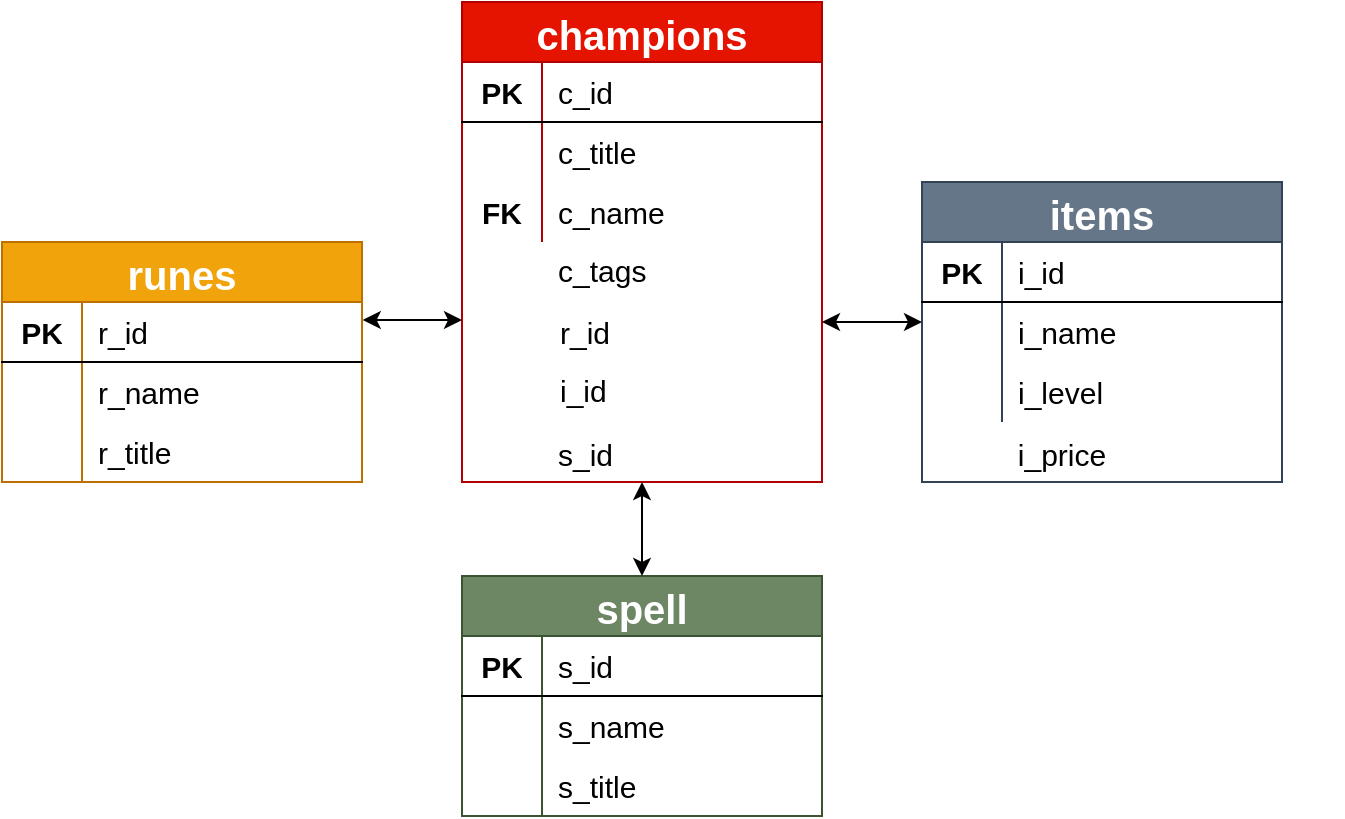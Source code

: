 <mxfile version="14.8.0" type="device"><diagram id="BV-qdgB56NdGUd_hccnk" name="Page-1"><mxGraphModel dx="865" dy="456" grid="1" gridSize="10" guides="1" tooltips="1" connect="1" arrows="1" fold="1" page="1" pageScale="1" pageWidth="827" pageHeight="1169" math="0" shadow="0"><root><mxCell id="0"/><mxCell id="1" parent="0"/><mxCell id="BBhuEYF80fvF6LGO-0UK-21" value="items" style="shape=table;startSize=30;container=1;collapsible=0;childLayout=tableLayout;fixedRows=1;rowLines=0;fontStyle=1;align=center;fontSize=20;fillColor=#647687;strokeColor=#314354;fontColor=#ffffff;" parent="1" vertex="1"><mxGeometry x="520" y="170" width="180" height="150" as="geometry"/></mxCell><mxCell id="BBhuEYF80fvF6LGO-0UK-22" value="" style="shape=partialRectangle;html=1;whiteSpace=wrap;collapsible=0;dropTarget=0;pointerEvents=0;fillColor=none;top=0;left=0;bottom=1;right=0;points=[[0,0.5],[1,0.5]];portConstraint=eastwest;" parent="BBhuEYF80fvF6LGO-0UK-21" vertex="1"><mxGeometry y="30" width="180" height="30" as="geometry"/></mxCell><mxCell id="BBhuEYF80fvF6LGO-0UK-23" value="&lt;b&gt;&lt;font style=&quot;font-size: 15px&quot;&gt;PK&lt;/font&gt;&lt;/b&gt;" style="shape=partialRectangle;html=1;whiteSpace=wrap;connectable=0;fillColor=none;top=0;left=0;bottom=0;right=0;overflow=hidden;" parent="BBhuEYF80fvF6LGO-0UK-22" vertex="1"><mxGeometry width="40" height="30" as="geometry"/></mxCell><mxCell id="BBhuEYF80fvF6LGO-0UK-24" value="&lt;font style=&quot;font-size: 15px&quot;&gt;i_id&lt;/font&gt;" style="shape=partialRectangle;html=1;whiteSpace=wrap;connectable=0;fillColor=none;top=0;left=0;bottom=0;right=0;align=left;spacingLeft=6;overflow=hidden;" parent="BBhuEYF80fvF6LGO-0UK-22" vertex="1"><mxGeometry x="40" width="140" height="30" as="geometry"/></mxCell><mxCell id="BBhuEYF80fvF6LGO-0UK-25" value="" style="shape=partialRectangle;html=1;whiteSpace=wrap;collapsible=0;dropTarget=0;pointerEvents=0;fillColor=none;top=0;left=0;bottom=0;right=0;points=[[0,0.5],[1,0.5]];portConstraint=eastwest;" parent="BBhuEYF80fvF6LGO-0UK-21" vertex="1"><mxGeometry y="60" width="180" height="30" as="geometry"/></mxCell><mxCell id="BBhuEYF80fvF6LGO-0UK-26" value="" style="shape=partialRectangle;html=1;whiteSpace=wrap;connectable=0;fillColor=none;top=0;left=0;bottom=0;right=0;overflow=hidden;" parent="BBhuEYF80fvF6LGO-0UK-25" vertex="1"><mxGeometry width="40" height="30" as="geometry"/></mxCell><mxCell id="BBhuEYF80fvF6LGO-0UK-27" value="&lt;span style=&quot;font-size: 15px&quot;&gt;i_name&lt;/span&gt;" style="shape=partialRectangle;html=1;whiteSpace=wrap;connectable=0;fillColor=none;top=0;left=0;bottom=0;right=0;align=left;spacingLeft=6;overflow=hidden;" parent="BBhuEYF80fvF6LGO-0UK-25" vertex="1"><mxGeometry x="40" width="140" height="30" as="geometry"/></mxCell><mxCell id="BBhuEYF80fvF6LGO-0UK-28" value="" style="shape=partialRectangle;html=1;whiteSpace=wrap;collapsible=0;dropTarget=0;pointerEvents=0;fillColor=none;top=0;left=0;bottom=0;right=0;points=[[0,0.5],[1,0.5]];portConstraint=eastwest;" parent="BBhuEYF80fvF6LGO-0UK-21" vertex="1"><mxGeometry y="90" width="180" height="30" as="geometry"/></mxCell><mxCell id="BBhuEYF80fvF6LGO-0UK-29" value="" style="shape=partialRectangle;html=1;whiteSpace=wrap;connectable=0;fillColor=none;top=0;left=0;bottom=0;right=0;overflow=hidden;" parent="BBhuEYF80fvF6LGO-0UK-28" vertex="1"><mxGeometry width="40" height="30" as="geometry"/></mxCell><mxCell id="BBhuEYF80fvF6LGO-0UK-30" value="&lt;span style=&quot;font-size: 15px&quot;&gt;i_level&lt;/span&gt;" style="shape=partialRectangle;html=1;whiteSpace=wrap;connectable=0;fillColor=none;top=0;left=0;bottom=0;right=0;align=left;spacingLeft=6;overflow=hidden;" parent="BBhuEYF80fvF6LGO-0UK-28" vertex="1"><mxGeometry x="40" width="140" height="30" as="geometry"/></mxCell><mxCell id="BBhuEYF80fvF6LGO-0UK-31" value="" style="shape=partialRectangle;html=1;whiteSpace=wrap;collapsible=0;dropTarget=0;pointerEvents=0;fillColor=none;top=0;left=0;bottom=0;right=0;points=[[0,0.5],[1,0.5]];portConstraint=eastwest;" parent="1" vertex="1"><mxGeometry x="550" y="240" width="180" height="30" as="geometry"/></mxCell><mxCell id="BBhuEYF80fvF6LGO-0UK-32" value="" style="shape=partialRectangle;html=1;whiteSpace=wrap;collapsible=0;dropTarget=0;pointerEvents=0;fillColor=none;top=0;left=0;bottom=0;right=0;points=[[0,0.5],[1,0.5]];portConstraint=eastwest;" parent="1" vertex="1"><mxGeometry x="550" y="250" width="180" height="30" as="geometry"/></mxCell><mxCell id="BBhuEYF80fvF6LGO-0UK-33" value="" style="shape=partialRectangle;html=1;whiteSpace=wrap;connectable=0;fillColor=none;top=0;left=0;bottom=0;right=0;overflow=hidden;" parent="BBhuEYF80fvF6LGO-0UK-32" vertex="1"><mxGeometry width="40" height="30" as="geometry"/></mxCell><mxCell id="BBhuEYF80fvF6LGO-0UK-14" value="" style="group" parent="1" vertex="1" connectable="0"><mxGeometry x="290" y="80" width="180" height="247.996" as="geometry"/></mxCell><mxCell id="BBhuEYF80fvF6LGO-0UK-1" value="champions" style="shape=table;startSize=30;container=1;collapsible=0;childLayout=tableLayout;fixedRows=1;rowLines=0;fontStyle=1;align=center;fontSize=20;fillColor=#e51400;strokeColor=#B20000;fontColor=#ffffff;" parent="BBhuEYF80fvF6LGO-0UK-14" vertex="1"><mxGeometry width="180" height="240.0" as="geometry"/></mxCell><mxCell id="BBhuEYF80fvF6LGO-0UK-2" value="" style="shape=partialRectangle;html=1;whiteSpace=wrap;collapsible=0;dropTarget=0;pointerEvents=0;fillColor=none;top=0;left=0;bottom=1;right=0;points=[[0,0.5],[1,0.5]];portConstraint=eastwest;" parent="BBhuEYF80fvF6LGO-0UK-1" vertex="1"><mxGeometry y="30" width="180" height="30" as="geometry"/></mxCell><mxCell id="BBhuEYF80fvF6LGO-0UK-3" value="&lt;b&gt;&lt;font style=&quot;font-size: 15px&quot;&gt;PK&lt;/font&gt;&lt;/b&gt;" style="shape=partialRectangle;html=1;whiteSpace=wrap;connectable=0;fillColor=none;top=0;left=0;bottom=0;right=0;overflow=hidden;" parent="BBhuEYF80fvF6LGO-0UK-2" vertex="1"><mxGeometry width="40" height="30" as="geometry"/></mxCell><mxCell id="BBhuEYF80fvF6LGO-0UK-4" value="&lt;font style=&quot;font-size: 15px&quot;&gt;c_id&lt;/font&gt;" style="shape=partialRectangle;html=1;whiteSpace=wrap;connectable=0;fillColor=none;top=0;left=0;bottom=0;right=0;align=left;spacingLeft=6;overflow=hidden;" parent="BBhuEYF80fvF6LGO-0UK-2" vertex="1"><mxGeometry x="40" width="140" height="30" as="geometry"/></mxCell><mxCell id="BBhuEYF80fvF6LGO-0UK-8" value="" style="shape=partialRectangle;html=1;whiteSpace=wrap;collapsible=0;dropTarget=0;pointerEvents=0;fillColor=none;top=0;left=0;bottom=0;right=0;points=[[0,0.5],[1,0.5]];portConstraint=eastwest;" parent="BBhuEYF80fvF6LGO-0UK-1" vertex="1"><mxGeometry y="60" width="180" height="30" as="geometry"/></mxCell><mxCell id="BBhuEYF80fvF6LGO-0UK-9" value="" style="shape=partialRectangle;html=1;whiteSpace=wrap;connectable=0;fillColor=none;top=0;left=0;bottom=0;right=0;overflow=hidden;" parent="BBhuEYF80fvF6LGO-0UK-8" vertex="1"><mxGeometry width="40" height="30" as="geometry"/></mxCell><mxCell id="BBhuEYF80fvF6LGO-0UK-10" value="&lt;span style=&quot;font-size: 15px&quot;&gt;c_title&lt;/span&gt;" style="shape=partialRectangle;html=1;whiteSpace=wrap;connectable=0;fillColor=none;top=0;left=0;bottom=0;right=0;align=left;spacingLeft=6;overflow=hidden;" parent="BBhuEYF80fvF6LGO-0UK-8" vertex="1"><mxGeometry x="40" width="140" height="30" as="geometry"/></mxCell><mxCell id="BBhuEYF80fvF6LGO-0UK-5" value="" style="shape=partialRectangle;html=1;whiteSpace=wrap;collapsible=0;dropTarget=0;pointerEvents=0;fillColor=none;top=0;left=0;bottom=0;right=0;points=[[0,0.5],[1,0.5]];portConstraint=eastwest;" parent="BBhuEYF80fvF6LGO-0UK-1" vertex="1"><mxGeometry y="90" width="180" height="30" as="geometry"/></mxCell><mxCell id="BBhuEYF80fvF6LGO-0UK-6" value="&lt;font style=&quot;font-size: 15px&quot;&gt;&lt;b&gt;FK&lt;/b&gt;&lt;/font&gt;" style="shape=partialRectangle;html=1;whiteSpace=wrap;connectable=0;fillColor=none;top=0;left=0;bottom=0;right=0;overflow=hidden;" parent="BBhuEYF80fvF6LGO-0UK-5" vertex="1"><mxGeometry width="40" height="30" as="geometry"/></mxCell><mxCell id="BBhuEYF80fvF6LGO-0UK-7" value="&lt;span style=&quot;font-size: 15px&quot;&gt;c_name&lt;/span&gt;" style="shape=partialRectangle;html=1;whiteSpace=wrap;connectable=0;fillColor=none;top=0;left=0;bottom=0;right=0;align=left;spacingLeft=6;overflow=hidden;" parent="BBhuEYF80fvF6LGO-0UK-5" vertex="1"><mxGeometry x="40" width="140" height="30" as="geometry"/></mxCell><mxCell id="BBhuEYF80fvF6LGO-0UK-11" value="" style="shape=partialRectangle;html=1;whiteSpace=wrap;collapsible=0;dropTarget=0;pointerEvents=0;fillColor=none;top=0;left=0;bottom=0;right=0;points=[[0,0.5],[1,0.5]];portConstraint=eastwest;" parent="BBhuEYF80fvF6LGO-0UK-14" vertex="1"><mxGeometry y="192.0" width="180" height="48.0" as="geometry"/></mxCell><mxCell id="BBhuEYF80fvF6LGO-0UK-15" value="" style="shape=partialRectangle;html=1;whiteSpace=wrap;collapsible=0;dropTarget=0;pointerEvents=0;fillColor=none;top=0;left=0;bottom=0;right=0;points=[[0,0.5],[1,0.5]];portConstraint=eastwest;" parent="BBhuEYF80fvF6LGO-0UK-14" vertex="1"><mxGeometry y="125.221" width="180" height="48.0" as="geometry"/></mxCell><mxCell id="BBhuEYF80fvF6LGO-0UK-16" value="" style="shape=partialRectangle;html=1;whiteSpace=wrap;connectable=0;fillColor=none;top=0;left=0;bottom=0;right=0;overflow=hidden;" parent="BBhuEYF80fvF6LGO-0UK-15" vertex="1"><mxGeometry width="40" height="48.0" as="geometry"/></mxCell><mxCell id="BBhuEYF80fvF6LGO-0UK-17" value="&lt;span style=&quot;font-size: 15px&quot;&gt;c_tags&lt;/span&gt;" style="shape=partialRectangle;html=1;whiteSpace=wrap;connectable=0;fillColor=none;top=0;left=0;bottom=0;right=0;align=left;spacingLeft=6;overflow=hidden;" parent="BBhuEYF80fvF6LGO-0UK-14" vertex="1"><mxGeometry x="40" y="109.758" width="140" height="48.0" as="geometry"/></mxCell><mxCell id="BBhuEYF80fvF6LGO-0UK-75" value="&lt;span style=&quot;font-size: 15px&quot;&gt;r_id&lt;/span&gt;" style="shape=partialRectangle;html=1;whiteSpace=wrap;connectable=0;fillColor=none;top=0;left=0;bottom=0;right=0;align=left;spacingLeft=6;overflow=hidden;" parent="BBhuEYF80fvF6LGO-0UK-14" vertex="1"><mxGeometry x="41" y="140.762" width="140" height="48.0" as="geometry"/></mxCell><mxCell id="BBhuEYF80fvF6LGO-0UK-76" value="&lt;span style=&quot;font-size: 15px&quot;&gt;i_id&lt;/span&gt;" style="shape=partialRectangle;html=1;whiteSpace=wrap;connectable=0;fillColor=none;top=0;left=0;bottom=0;right=0;align=left;spacingLeft=6;overflow=hidden;" parent="BBhuEYF80fvF6LGO-0UK-14" vertex="1"><mxGeometry x="41" y="170.466" width="140" height="48.0" as="geometry"/></mxCell><mxCell id="BBhuEYF80fvF6LGO-0UK-52" value="" style="group" parent="1" vertex="1" connectable="0"><mxGeometry x="60" y="190" width="180" height="150" as="geometry"/></mxCell><mxCell id="BBhuEYF80fvF6LGO-0UK-53" value="runes" style="shape=table;startSize=30;container=1;collapsible=0;childLayout=tableLayout;fixedRows=1;rowLines=0;fontStyle=1;align=center;fontSize=20;fillColor=#f0a30a;strokeColor=#BD7000;fontColor=#FFFFFF;" parent="BBhuEYF80fvF6LGO-0UK-52" vertex="1"><mxGeometry y="10" width="180" height="120" as="geometry"/></mxCell><mxCell id="BBhuEYF80fvF6LGO-0UK-54" value="" style="shape=partialRectangle;html=1;whiteSpace=wrap;collapsible=0;dropTarget=0;pointerEvents=0;fillColor=none;top=0;left=0;bottom=1;right=0;points=[[0,0.5],[1,0.5]];portConstraint=eastwest;" parent="BBhuEYF80fvF6LGO-0UK-53" vertex="1"><mxGeometry y="30" width="180" height="30" as="geometry"/></mxCell><mxCell id="BBhuEYF80fvF6LGO-0UK-55" value="&lt;b&gt;&lt;font style=&quot;font-size: 15px&quot;&gt;PK&lt;/font&gt;&lt;/b&gt;" style="shape=partialRectangle;html=1;whiteSpace=wrap;connectable=0;fillColor=none;top=0;left=0;bottom=0;right=0;overflow=hidden;" parent="BBhuEYF80fvF6LGO-0UK-54" vertex="1"><mxGeometry width="40" height="30" as="geometry"/></mxCell><mxCell id="BBhuEYF80fvF6LGO-0UK-56" value="&lt;font style=&quot;font-size: 15px&quot;&gt;r_id&lt;/font&gt;" style="shape=partialRectangle;html=1;whiteSpace=wrap;connectable=0;fillColor=none;top=0;left=0;bottom=0;right=0;align=left;spacingLeft=6;overflow=hidden;" parent="BBhuEYF80fvF6LGO-0UK-54" vertex="1"><mxGeometry x="40" width="140" height="30" as="geometry"/></mxCell><mxCell id="BBhuEYF80fvF6LGO-0UK-57" value="" style="shape=partialRectangle;html=1;whiteSpace=wrap;collapsible=0;dropTarget=0;pointerEvents=0;fillColor=none;top=0;left=0;bottom=0;right=0;points=[[0,0.5],[1,0.5]];portConstraint=eastwest;" parent="BBhuEYF80fvF6LGO-0UK-53" vertex="1"><mxGeometry y="60" width="180" height="30" as="geometry"/></mxCell><mxCell id="BBhuEYF80fvF6LGO-0UK-58" value="" style="shape=partialRectangle;html=1;whiteSpace=wrap;connectable=0;fillColor=none;top=0;left=0;bottom=0;right=0;overflow=hidden;" parent="BBhuEYF80fvF6LGO-0UK-57" vertex="1"><mxGeometry width="40" height="30" as="geometry"/></mxCell><mxCell id="BBhuEYF80fvF6LGO-0UK-59" value="" style="shape=partialRectangle;html=1;whiteSpace=wrap;connectable=0;fillColor=none;top=0;left=0;bottom=0;right=0;align=left;spacingLeft=6;overflow=hidden;" parent="BBhuEYF80fvF6LGO-0UK-57" vertex="1"><mxGeometry x="40" width="140" height="30" as="geometry"/></mxCell><mxCell id="BBhuEYF80fvF6LGO-0UK-60" value="" style="shape=partialRectangle;html=1;whiteSpace=wrap;collapsible=0;dropTarget=0;pointerEvents=0;fillColor=none;top=0;left=0;bottom=0;right=0;points=[[0,0.5],[1,0.5]];portConstraint=eastwest;" parent="BBhuEYF80fvF6LGO-0UK-53" vertex="1"><mxGeometry y="90" width="180" height="30" as="geometry"/></mxCell><mxCell id="BBhuEYF80fvF6LGO-0UK-61" value="" style="shape=partialRectangle;html=1;whiteSpace=wrap;connectable=0;fillColor=none;top=0;left=0;bottom=0;right=0;overflow=hidden;" parent="BBhuEYF80fvF6LGO-0UK-60" vertex="1"><mxGeometry width="40" height="30" as="geometry"/></mxCell><mxCell id="BBhuEYF80fvF6LGO-0UK-62" value="" style="shape=partialRectangle;html=1;whiteSpace=wrap;connectable=0;fillColor=none;top=0;left=0;bottom=0;right=0;align=left;spacingLeft=6;overflow=hidden;" parent="BBhuEYF80fvF6LGO-0UK-60" vertex="1"><mxGeometry x="40" width="140" height="30" as="geometry"/></mxCell><mxCell id="BBhuEYF80fvF6LGO-0UK-63" value="" style="shape=partialRectangle;html=1;whiteSpace=wrap;collapsible=0;dropTarget=0;pointerEvents=0;fillColor=none;top=0;left=0;bottom=0;right=0;points=[[0,0.5],[1,0.5]];portConstraint=eastwest;" parent="BBhuEYF80fvF6LGO-0UK-52" vertex="1"><mxGeometry y="130" width="180" as="geometry"/></mxCell><mxCell id="BBhuEYF80fvF6LGO-0UK-64" value="" style="shape=partialRectangle;html=1;whiteSpace=wrap;collapsible=0;dropTarget=0;pointerEvents=0;fillColor=none;top=0;left=0;bottom=0;right=0;points=[[0,0.5],[1,0.5]];portConstraint=eastwest;" parent="BBhuEYF80fvF6LGO-0UK-52" vertex="1"><mxGeometry y="70" width="180" height="30" as="geometry"/></mxCell><mxCell id="BBhuEYF80fvF6LGO-0UK-65" value="" style="shape=partialRectangle;html=1;whiteSpace=wrap;connectable=0;fillColor=none;top=0;left=0;bottom=0;right=0;overflow=hidden;" parent="BBhuEYF80fvF6LGO-0UK-64" vertex="1"><mxGeometry width="40" height="30" as="geometry"/></mxCell><mxCell id="BBhuEYF80fvF6LGO-0UK-66" value="&lt;span style=&quot;font-size: 15px&quot;&gt;r_name&lt;/span&gt;" style="shape=partialRectangle;html=1;whiteSpace=wrap;connectable=0;fillColor=none;top=0;left=0;bottom=0;right=0;align=left;spacingLeft=6;overflow=hidden;" parent="BBhuEYF80fvF6LGO-0UK-64" vertex="1"><mxGeometry x="40" width="140" height="30" as="geometry"/></mxCell><mxCell id="BBhuEYF80fvF6LGO-0UK-80" value="" style="shape=partialRectangle;html=1;whiteSpace=wrap;collapsible=0;dropTarget=0;pointerEvents=0;fillColor=none;top=0;left=0;bottom=0;right=0;points=[[0,0.5],[1,0.5]];portConstraint=eastwest;" parent="BBhuEYF80fvF6LGO-0UK-52" vertex="1"><mxGeometry y="100" width="180" height="30" as="geometry"/></mxCell><mxCell id="BBhuEYF80fvF6LGO-0UK-81" value="" style="shape=partialRectangle;html=1;whiteSpace=wrap;connectable=0;fillColor=none;top=0;left=0;bottom=0;right=0;overflow=hidden;" parent="BBhuEYF80fvF6LGO-0UK-80" vertex="1"><mxGeometry width="40" height="30" as="geometry"/></mxCell><mxCell id="BBhuEYF80fvF6LGO-0UK-82" value="&lt;span style=&quot;font-size: 15px&quot;&gt;r_title&lt;/span&gt;" style="shape=partialRectangle;html=1;whiteSpace=wrap;connectable=0;fillColor=none;top=0;left=0;bottom=0;right=0;align=left;spacingLeft=6;overflow=hidden;" parent="BBhuEYF80fvF6LGO-0UK-80" vertex="1"><mxGeometry x="40" width="140" height="30" as="geometry"/></mxCell><mxCell id="BBhuEYF80fvF6LGO-0UK-83" value="spell" style="shape=table;startSize=30;container=1;collapsible=0;childLayout=tableLayout;fixedRows=1;rowLines=0;fontStyle=1;align=center;fontSize=20;fillColor=#6d8764;strokeColor=#3A5431;fontColor=#ffffff;" parent="1" vertex="1"><mxGeometry x="290" y="367" width="180" height="120" as="geometry"/></mxCell><mxCell id="BBhuEYF80fvF6LGO-0UK-84" value="" style="shape=partialRectangle;html=1;whiteSpace=wrap;collapsible=0;dropTarget=0;pointerEvents=0;fillColor=none;top=0;left=0;bottom=1;right=0;points=[[0,0.5],[1,0.5]];portConstraint=eastwest;" parent="BBhuEYF80fvF6LGO-0UK-83" vertex="1"><mxGeometry y="30" width="180" height="30" as="geometry"/></mxCell><mxCell id="BBhuEYF80fvF6LGO-0UK-85" value="&lt;b&gt;&lt;font style=&quot;font-size: 15px&quot;&gt;PK&lt;/font&gt;&lt;/b&gt;" style="shape=partialRectangle;html=1;whiteSpace=wrap;connectable=0;fillColor=none;top=0;left=0;bottom=0;right=0;overflow=hidden;" parent="BBhuEYF80fvF6LGO-0UK-84" vertex="1"><mxGeometry width="40" height="30" as="geometry"/></mxCell><mxCell id="BBhuEYF80fvF6LGO-0UK-86" value="&lt;font style=&quot;font-size: 15px&quot;&gt;s_id&lt;/font&gt;" style="shape=partialRectangle;html=1;whiteSpace=wrap;connectable=0;fillColor=none;top=0;left=0;bottom=0;right=0;align=left;spacingLeft=6;overflow=hidden;" parent="BBhuEYF80fvF6LGO-0UK-84" vertex="1"><mxGeometry x="40" width="140" height="30" as="geometry"/></mxCell><mxCell id="BBhuEYF80fvF6LGO-0UK-87" value="" style="shape=partialRectangle;html=1;whiteSpace=wrap;collapsible=0;dropTarget=0;pointerEvents=0;fillColor=none;top=0;left=0;bottom=0;right=0;points=[[0,0.5],[1,0.5]];portConstraint=eastwest;" parent="BBhuEYF80fvF6LGO-0UK-83" vertex="1"><mxGeometry y="60" width="180" height="30" as="geometry"/></mxCell><mxCell id="BBhuEYF80fvF6LGO-0UK-88" value="" style="shape=partialRectangle;html=1;whiteSpace=wrap;connectable=0;fillColor=none;top=0;left=0;bottom=0;right=0;overflow=hidden;" parent="BBhuEYF80fvF6LGO-0UK-87" vertex="1"><mxGeometry width="40" height="30" as="geometry"/></mxCell><mxCell id="BBhuEYF80fvF6LGO-0UK-89" value="&lt;span style=&quot;font-size: 15px&quot;&gt;s_name&lt;/span&gt;" style="shape=partialRectangle;html=1;whiteSpace=wrap;connectable=0;fillColor=none;top=0;left=0;bottom=0;right=0;align=left;spacingLeft=6;overflow=hidden;" parent="BBhuEYF80fvF6LGO-0UK-87" vertex="1"><mxGeometry x="40" width="140" height="30" as="geometry"/></mxCell><mxCell id="BBhuEYF80fvF6LGO-0UK-90" value="" style="shape=partialRectangle;html=1;whiteSpace=wrap;collapsible=0;dropTarget=0;pointerEvents=0;fillColor=none;top=0;left=0;bottom=0;right=0;points=[[0,0.5],[1,0.5]];portConstraint=eastwest;" parent="BBhuEYF80fvF6LGO-0UK-83" vertex="1"><mxGeometry y="90" width="180" height="30" as="geometry"/></mxCell><mxCell id="BBhuEYF80fvF6LGO-0UK-91" value="" style="shape=partialRectangle;html=1;whiteSpace=wrap;connectable=0;fillColor=none;top=0;left=0;bottom=0;right=0;overflow=hidden;" parent="BBhuEYF80fvF6LGO-0UK-90" vertex="1"><mxGeometry width="40" height="30" as="geometry"/></mxCell><mxCell id="BBhuEYF80fvF6LGO-0UK-92" value="&lt;span style=&quot;font-size: 15px&quot;&gt;s_title&lt;/span&gt;" style="shape=partialRectangle;html=1;whiteSpace=wrap;connectable=0;fillColor=none;top=0;left=0;bottom=0;right=0;align=left;spacingLeft=6;overflow=hidden;" parent="BBhuEYF80fvF6LGO-0UK-90" vertex="1"><mxGeometry x="40" width="140" height="30" as="geometry"/></mxCell><mxCell id="BBhuEYF80fvF6LGO-0UK-93" value="&lt;span style=&quot;font-size: 15px&quot;&gt;s_id&lt;/span&gt;" style="shape=partialRectangle;html=1;whiteSpace=wrap;connectable=0;fillColor=none;top=0;left=0;bottom=0;right=0;align=left;spacingLeft=6;overflow=hidden;" parent="1" vertex="1"><mxGeometry x="330" y="281.996" width="140" height="48.0" as="geometry"/></mxCell><mxCell id="BBhuEYF80fvF6LGO-0UK-94" value="" style="endArrow=classic;startArrow=classic;html=1;fontSize=20;fontColor=#FFFFFF;" parent="1" edge="1"><mxGeometry width="50" height="50" relative="1" as="geometry"><mxPoint x="470" y="240" as="sourcePoint"/><mxPoint x="520" y="240" as="targetPoint"/></mxGeometry></mxCell><mxCell id="BBhuEYF80fvF6LGO-0UK-95" value="" style="endArrow=classic;startArrow=classic;html=1;fontSize=20;fontColor=#FFFFFF;entryX=1.002;entryY=0.3;entryDx=0;entryDy=0;entryPerimeter=0;" parent="1" target="BBhuEYF80fvF6LGO-0UK-54" edge="1"><mxGeometry width="50" height="50" relative="1" as="geometry"><mxPoint x="290" y="239" as="sourcePoint"/><mxPoint x="430" y="250" as="targetPoint"/></mxGeometry></mxCell><mxCell id="BBhuEYF80fvF6LGO-0UK-96" value="" style="endArrow=classic;startArrow=classic;html=1;fontSize=20;fontColor=#FFFFFF;exitX=0.5;exitY=0;exitDx=0;exitDy=0;" parent="1" source="BBhuEYF80fvF6LGO-0UK-83" edge="1"><mxGeometry width="50" height="50" relative="1" as="geometry"><mxPoint x="330" y="360" as="sourcePoint"/><mxPoint x="380" y="320" as="targetPoint"/></mxGeometry></mxCell><mxCell id="UTAh3lUr2GkzQBCYYGaj-3" value="&lt;font style=&quot;font-size: 15px&quot;&gt;i_price&lt;/font&gt;" style="text;html=1;strokeColor=none;fillColor=none;align=center;verticalAlign=middle;whiteSpace=wrap;rounded=0;" parent="1" vertex="1"><mxGeometry x="570" y="296" width="40" height="20" as="geometry"/></mxCell></root></mxGraphModel></diagram></mxfile>